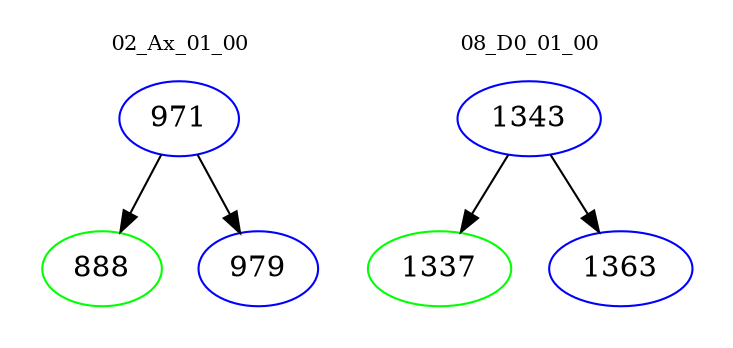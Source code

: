 digraph{
subgraph cluster_0 {
color = white
label = "02_Ax_01_00";
fontsize=10;
T0_971 [label="971", color="blue"]
T0_971 -> T0_888 [color="black"]
T0_888 [label="888", color="green"]
T0_971 -> T0_979 [color="black"]
T0_979 [label="979", color="blue"]
}
subgraph cluster_1 {
color = white
label = "08_D0_01_00";
fontsize=10;
T1_1343 [label="1343", color="blue"]
T1_1343 -> T1_1337 [color="black"]
T1_1337 [label="1337", color="green"]
T1_1343 -> T1_1363 [color="black"]
T1_1363 [label="1363", color="blue"]
}
}
